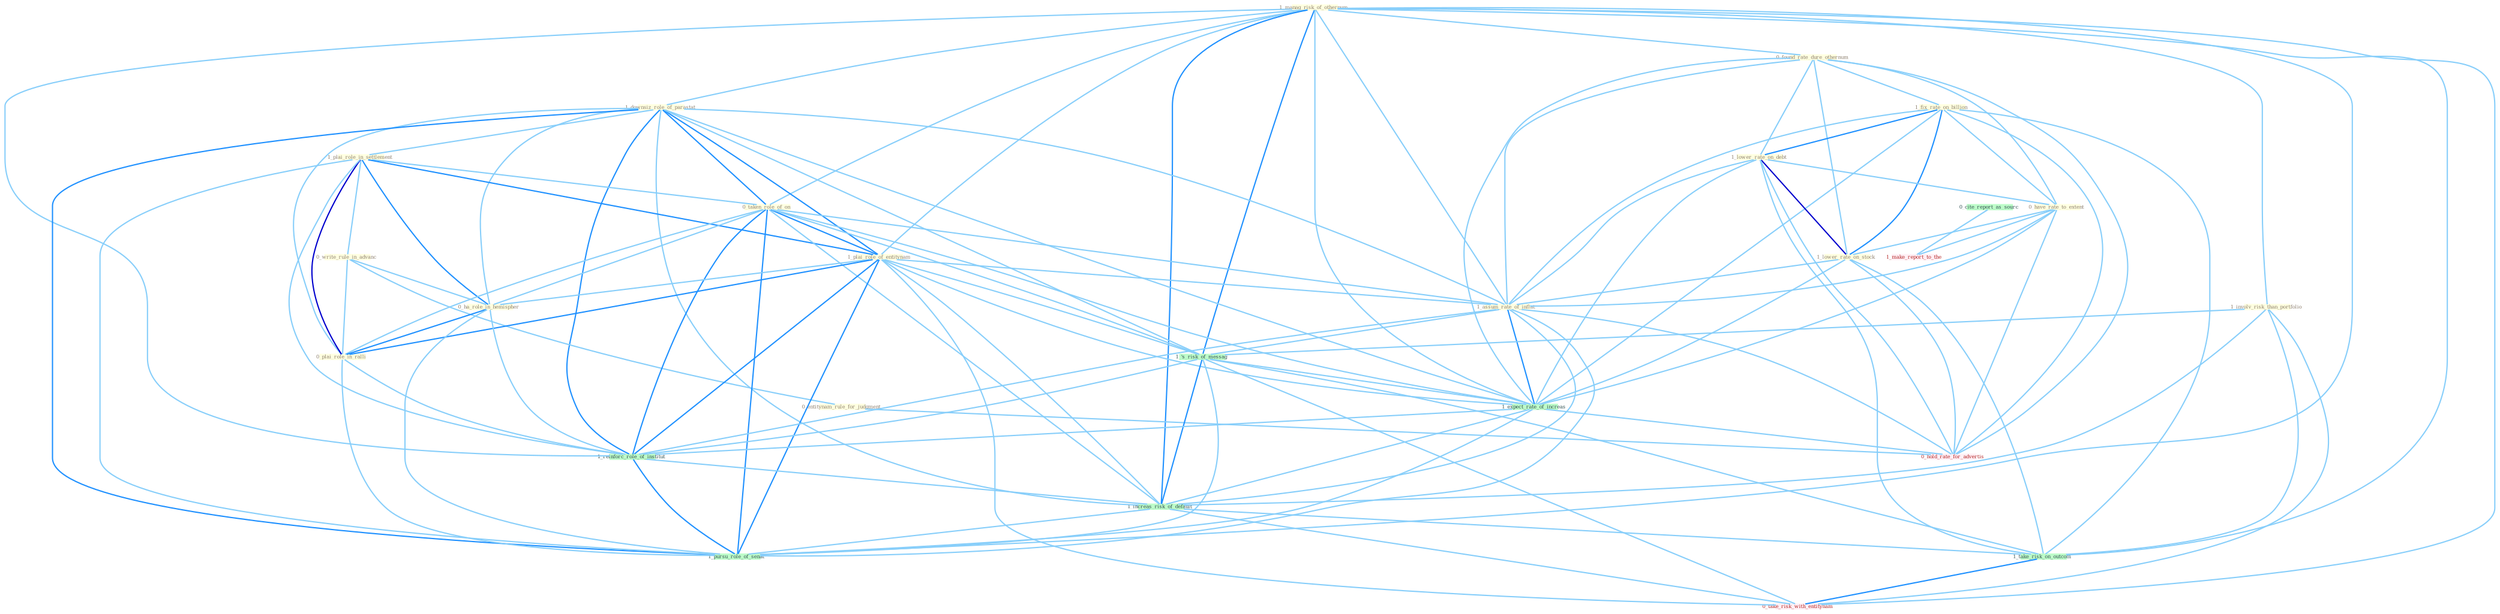 Graph G{ 
    node
    [shape=polygon,style=filled,width=.5,height=.06,color="#BDFCC9",fixedsize=true,fontsize=4,
    fontcolor="#2f4f4f"];
    {node
    [color="#ffffe0", fontcolor="#8b7d6b"] "1_manag_risk_of_othernum " "1_downsiz_role_of_parastat " "1_plai_role_in_settlement " "0_write_rule_in_advanc " "0_taken_role_of_on " "0_found_rate_dure_othernum " "1_fix_rate_on_billion " "0_entitynam_rule_for_judgment " "1_lower_rate_on_debt " "0_have_rate_to_extent " "1_lower_rate_on_stock " "1_plai_role_of_entitynam " "0_ha_role_in_hemispher " "1_assum_rate_of_inflat " "1_involv_risk_than_portfolio " "0_plai_role_in_ralli "}
{node [color="#fff0f5", fontcolor="#b22222"] "1_make_report_to_the " "0_take_risk_with_entitynam " "0_hold_rate_for_advertis "}
edge [color="#B0E2FF"];

	"1_manag_risk_of_othernum " -- "1_downsiz_role_of_parastat " [w="1", color="#87cefa" ];
	"1_manag_risk_of_othernum " -- "0_taken_role_of_on " [w="1", color="#87cefa" ];
	"1_manag_risk_of_othernum " -- "0_found_rate_dure_othernum " [w="1", color="#87cefa" ];
	"1_manag_risk_of_othernum " -- "1_plai_role_of_entitynam " [w="1", color="#87cefa" ];
	"1_manag_risk_of_othernum " -- "1_assum_rate_of_inflat " [w="1", color="#87cefa" ];
	"1_manag_risk_of_othernum " -- "1_involv_risk_than_portfolio " [w="1", color="#87cefa" ];
	"1_manag_risk_of_othernum " -- "1_'s_risk_of_messag " [w="2", color="#1e90ff" , len=0.8];
	"1_manag_risk_of_othernum " -- "1_expect_rate_of_increas " [w="1", color="#87cefa" ];
	"1_manag_risk_of_othernum " -- "1_reinforc_role_of_institut " [w="1", color="#87cefa" ];
	"1_manag_risk_of_othernum " -- "1_increas_risk_of_default " [w="2", color="#1e90ff" , len=0.8];
	"1_manag_risk_of_othernum " -- "1_take_risk_on_outcom " [w="1", color="#87cefa" ];
	"1_manag_risk_of_othernum " -- "1_pursu_role_of_senat " [w="1", color="#87cefa" ];
	"1_manag_risk_of_othernum " -- "0_take_risk_with_entitynam " [w="1", color="#87cefa" ];
	"1_downsiz_role_of_parastat " -- "1_plai_role_in_settlement " [w="1", color="#87cefa" ];
	"1_downsiz_role_of_parastat " -- "0_taken_role_of_on " [w="2", color="#1e90ff" , len=0.8];
	"1_downsiz_role_of_parastat " -- "1_plai_role_of_entitynam " [w="2", color="#1e90ff" , len=0.8];
	"1_downsiz_role_of_parastat " -- "0_ha_role_in_hemispher " [w="1", color="#87cefa" ];
	"1_downsiz_role_of_parastat " -- "1_assum_rate_of_inflat " [w="1", color="#87cefa" ];
	"1_downsiz_role_of_parastat " -- "0_plai_role_in_ralli " [w="1", color="#87cefa" ];
	"1_downsiz_role_of_parastat " -- "1_'s_risk_of_messag " [w="1", color="#87cefa" ];
	"1_downsiz_role_of_parastat " -- "1_expect_rate_of_increas " [w="1", color="#87cefa" ];
	"1_downsiz_role_of_parastat " -- "1_reinforc_role_of_institut " [w="2", color="#1e90ff" , len=0.8];
	"1_downsiz_role_of_parastat " -- "1_increas_risk_of_default " [w="1", color="#87cefa" ];
	"1_downsiz_role_of_parastat " -- "1_pursu_role_of_senat " [w="2", color="#1e90ff" , len=0.8];
	"1_plai_role_in_settlement " -- "0_write_rule_in_advanc " [w="1", color="#87cefa" ];
	"1_plai_role_in_settlement " -- "0_taken_role_of_on " [w="1", color="#87cefa" ];
	"1_plai_role_in_settlement " -- "1_plai_role_of_entitynam " [w="2", color="#1e90ff" , len=0.8];
	"1_plai_role_in_settlement " -- "0_ha_role_in_hemispher " [w="2", color="#1e90ff" , len=0.8];
	"1_plai_role_in_settlement " -- "0_plai_role_in_ralli " [w="3", color="#0000cd" , len=0.6];
	"1_plai_role_in_settlement " -- "1_reinforc_role_of_institut " [w="1", color="#87cefa" ];
	"1_plai_role_in_settlement " -- "1_pursu_role_of_senat " [w="1", color="#87cefa" ];
	"0_write_rule_in_advanc " -- "0_entitynam_rule_for_judgment " [w="1", color="#87cefa" ];
	"0_write_rule_in_advanc " -- "0_ha_role_in_hemispher " [w="1", color="#87cefa" ];
	"0_write_rule_in_advanc " -- "0_plai_role_in_ralli " [w="1", color="#87cefa" ];
	"0_taken_role_of_on " -- "1_plai_role_of_entitynam " [w="2", color="#1e90ff" , len=0.8];
	"0_taken_role_of_on " -- "0_ha_role_in_hemispher " [w="1", color="#87cefa" ];
	"0_taken_role_of_on " -- "1_assum_rate_of_inflat " [w="1", color="#87cefa" ];
	"0_taken_role_of_on " -- "0_plai_role_in_ralli " [w="1", color="#87cefa" ];
	"0_taken_role_of_on " -- "1_'s_risk_of_messag " [w="1", color="#87cefa" ];
	"0_taken_role_of_on " -- "1_expect_rate_of_increas " [w="1", color="#87cefa" ];
	"0_taken_role_of_on " -- "1_reinforc_role_of_institut " [w="2", color="#1e90ff" , len=0.8];
	"0_taken_role_of_on " -- "1_increas_risk_of_default " [w="1", color="#87cefa" ];
	"0_taken_role_of_on " -- "1_pursu_role_of_senat " [w="2", color="#1e90ff" , len=0.8];
	"0_found_rate_dure_othernum " -- "1_fix_rate_on_billion " [w="1", color="#87cefa" ];
	"0_found_rate_dure_othernum " -- "1_lower_rate_on_debt " [w="1", color="#87cefa" ];
	"0_found_rate_dure_othernum " -- "0_have_rate_to_extent " [w="1", color="#87cefa" ];
	"0_found_rate_dure_othernum " -- "1_lower_rate_on_stock " [w="1", color="#87cefa" ];
	"0_found_rate_dure_othernum " -- "1_assum_rate_of_inflat " [w="1", color="#87cefa" ];
	"0_found_rate_dure_othernum " -- "1_expect_rate_of_increas " [w="1", color="#87cefa" ];
	"0_found_rate_dure_othernum " -- "0_hold_rate_for_advertis " [w="1", color="#87cefa" ];
	"1_fix_rate_on_billion " -- "1_lower_rate_on_debt " [w="2", color="#1e90ff" , len=0.8];
	"1_fix_rate_on_billion " -- "0_have_rate_to_extent " [w="1", color="#87cefa" ];
	"1_fix_rate_on_billion " -- "1_lower_rate_on_stock " [w="2", color="#1e90ff" , len=0.8];
	"1_fix_rate_on_billion " -- "1_assum_rate_of_inflat " [w="1", color="#87cefa" ];
	"1_fix_rate_on_billion " -- "1_expect_rate_of_increas " [w="1", color="#87cefa" ];
	"1_fix_rate_on_billion " -- "1_take_risk_on_outcom " [w="1", color="#87cefa" ];
	"1_fix_rate_on_billion " -- "0_hold_rate_for_advertis " [w="1", color="#87cefa" ];
	"0_entitynam_rule_for_judgment " -- "0_hold_rate_for_advertis " [w="1", color="#87cefa" ];
	"1_lower_rate_on_debt " -- "0_have_rate_to_extent " [w="1", color="#87cefa" ];
	"1_lower_rate_on_debt " -- "1_lower_rate_on_stock " [w="3", color="#0000cd" , len=0.6];
	"1_lower_rate_on_debt " -- "1_assum_rate_of_inflat " [w="1", color="#87cefa" ];
	"1_lower_rate_on_debt " -- "1_expect_rate_of_increas " [w="1", color="#87cefa" ];
	"1_lower_rate_on_debt " -- "1_take_risk_on_outcom " [w="1", color="#87cefa" ];
	"1_lower_rate_on_debt " -- "0_hold_rate_for_advertis " [w="1", color="#87cefa" ];
	"0_have_rate_to_extent " -- "1_lower_rate_on_stock " [w="1", color="#87cefa" ];
	"0_have_rate_to_extent " -- "1_assum_rate_of_inflat " [w="1", color="#87cefa" ];
	"0_have_rate_to_extent " -- "1_expect_rate_of_increas " [w="1", color="#87cefa" ];
	"0_have_rate_to_extent " -- "1_make_report_to_the " [w="1", color="#87cefa" ];
	"0_have_rate_to_extent " -- "0_hold_rate_for_advertis " [w="1", color="#87cefa" ];
	"1_lower_rate_on_stock " -- "1_assum_rate_of_inflat " [w="1", color="#87cefa" ];
	"1_lower_rate_on_stock " -- "1_expect_rate_of_increas " [w="1", color="#87cefa" ];
	"1_lower_rate_on_stock " -- "1_take_risk_on_outcom " [w="1", color="#87cefa" ];
	"1_lower_rate_on_stock " -- "0_hold_rate_for_advertis " [w="1", color="#87cefa" ];
	"1_plai_role_of_entitynam " -- "0_ha_role_in_hemispher " [w="1", color="#87cefa" ];
	"1_plai_role_of_entitynam " -- "1_assum_rate_of_inflat " [w="1", color="#87cefa" ];
	"1_plai_role_of_entitynam " -- "0_plai_role_in_ralli " [w="2", color="#1e90ff" , len=0.8];
	"1_plai_role_of_entitynam " -- "1_'s_risk_of_messag " [w="1", color="#87cefa" ];
	"1_plai_role_of_entitynam " -- "1_expect_rate_of_increas " [w="1", color="#87cefa" ];
	"1_plai_role_of_entitynam " -- "1_reinforc_role_of_institut " [w="2", color="#1e90ff" , len=0.8];
	"1_plai_role_of_entitynam " -- "1_increas_risk_of_default " [w="1", color="#87cefa" ];
	"1_plai_role_of_entitynam " -- "1_pursu_role_of_senat " [w="2", color="#1e90ff" , len=0.8];
	"1_plai_role_of_entitynam " -- "0_take_risk_with_entitynam " [w="1", color="#87cefa" ];
	"0_ha_role_in_hemispher " -- "0_plai_role_in_ralli " [w="2", color="#1e90ff" , len=0.8];
	"0_ha_role_in_hemispher " -- "1_reinforc_role_of_institut " [w="1", color="#87cefa" ];
	"0_ha_role_in_hemispher " -- "1_pursu_role_of_senat " [w="1", color="#87cefa" ];
	"1_assum_rate_of_inflat " -- "1_'s_risk_of_messag " [w="1", color="#87cefa" ];
	"1_assum_rate_of_inflat " -- "1_expect_rate_of_increas " [w="2", color="#1e90ff" , len=0.8];
	"1_assum_rate_of_inflat " -- "1_reinforc_role_of_institut " [w="1", color="#87cefa" ];
	"1_assum_rate_of_inflat " -- "1_increas_risk_of_default " [w="1", color="#87cefa" ];
	"1_assum_rate_of_inflat " -- "1_pursu_role_of_senat " [w="1", color="#87cefa" ];
	"1_assum_rate_of_inflat " -- "0_hold_rate_for_advertis " [w="1", color="#87cefa" ];
	"1_involv_risk_than_portfolio " -- "1_'s_risk_of_messag " [w="1", color="#87cefa" ];
	"1_involv_risk_than_portfolio " -- "1_increas_risk_of_default " [w="1", color="#87cefa" ];
	"1_involv_risk_than_portfolio " -- "1_take_risk_on_outcom " [w="1", color="#87cefa" ];
	"1_involv_risk_than_portfolio " -- "0_take_risk_with_entitynam " [w="1", color="#87cefa" ];
	"0_plai_role_in_ralli " -- "1_reinforc_role_of_institut " [w="1", color="#87cefa" ];
	"0_plai_role_in_ralli " -- "1_pursu_role_of_senat " [w="1", color="#87cefa" ];
	"1_'s_risk_of_messag " -- "1_expect_rate_of_increas " [w="1", color="#87cefa" ];
	"1_'s_risk_of_messag " -- "1_reinforc_role_of_institut " [w="1", color="#87cefa" ];
	"1_'s_risk_of_messag " -- "1_increas_risk_of_default " [w="2", color="#1e90ff" , len=0.8];
	"1_'s_risk_of_messag " -- "1_take_risk_on_outcom " [w="1", color="#87cefa" ];
	"1_'s_risk_of_messag " -- "1_pursu_role_of_senat " [w="1", color="#87cefa" ];
	"1_'s_risk_of_messag " -- "0_take_risk_with_entitynam " [w="1", color="#87cefa" ];
	"1_expect_rate_of_increas " -- "1_reinforc_role_of_institut " [w="1", color="#87cefa" ];
	"1_expect_rate_of_increas " -- "1_increas_risk_of_default " [w="1", color="#87cefa" ];
	"1_expect_rate_of_increas " -- "1_pursu_role_of_senat " [w="1", color="#87cefa" ];
	"1_expect_rate_of_increas " -- "0_hold_rate_for_advertis " [w="1", color="#87cefa" ];
	"1_reinforc_role_of_institut " -- "1_increas_risk_of_default " [w="1", color="#87cefa" ];
	"1_reinforc_role_of_institut " -- "1_pursu_role_of_senat " [w="2", color="#1e90ff" , len=0.8];
	"1_increas_risk_of_default " -- "1_take_risk_on_outcom " [w="1", color="#87cefa" ];
	"1_increas_risk_of_default " -- "1_pursu_role_of_senat " [w="1", color="#87cefa" ];
	"1_increas_risk_of_default " -- "0_take_risk_with_entitynam " [w="1", color="#87cefa" ];
	"1_take_risk_on_outcom " -- "0_take_risk_with_entitynam " [w="2", color="#1e90ff" , len=0.8];
	"0_cite_report_as_sourc " -- "1_make_report_to_the " [w="1", color="#87cefa" ];
}